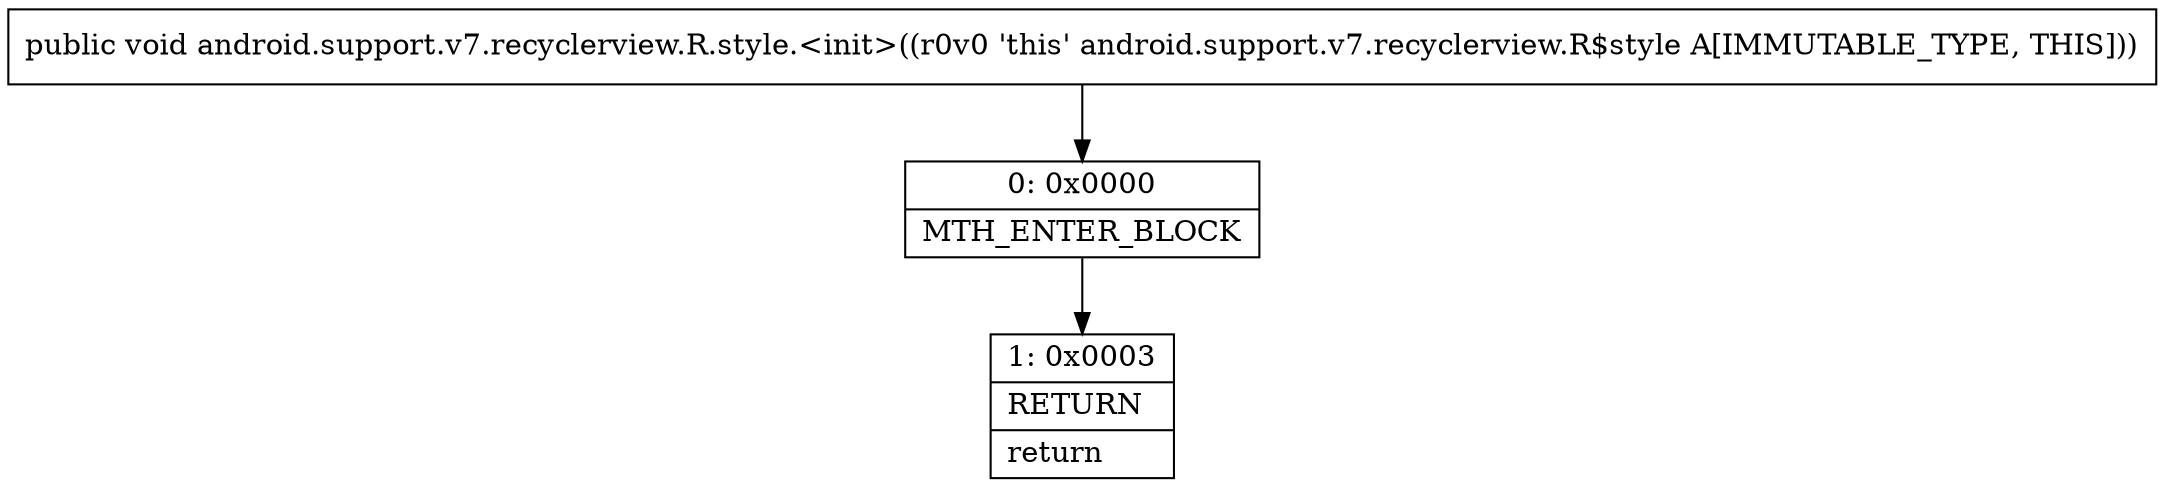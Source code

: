digraph "CFG forandroid.support.v7.recyclerview.R.style.\<init\>()V" {
Node_0 [shape=record,label="{0\:\ 0x0000|MTH_ENTER_BLOCK\l}"];
Node_1 [shape=record,label="{1\:\ 0x0003|RETURN\l|return\l}"];
MethodNode[shape=record,label="{public void android.support.v7.recyclerview.R.style.\<init\>((r0v0 'this' android.support.v7.recyclerview.R$style A[IMMUTABLE_TYPE, THIS])) }"];
MethodNode -> Node_0;
Node_0 -> Node_1;
}


